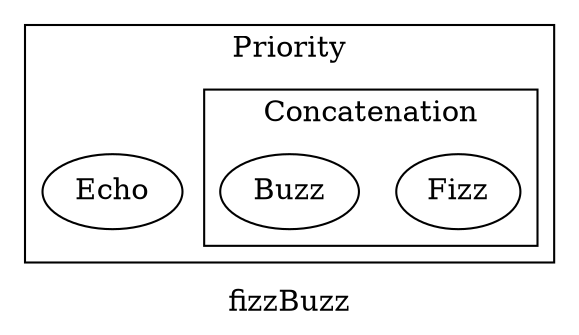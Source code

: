 graph G {
  label="fizzBuzz"
  subgraph "cluster 1"{
    label="Priority"
    subgraph "cluster 2" {
      label="Concatenation"
      Fizz
      Buzz
    }
    Echo
  }
}
